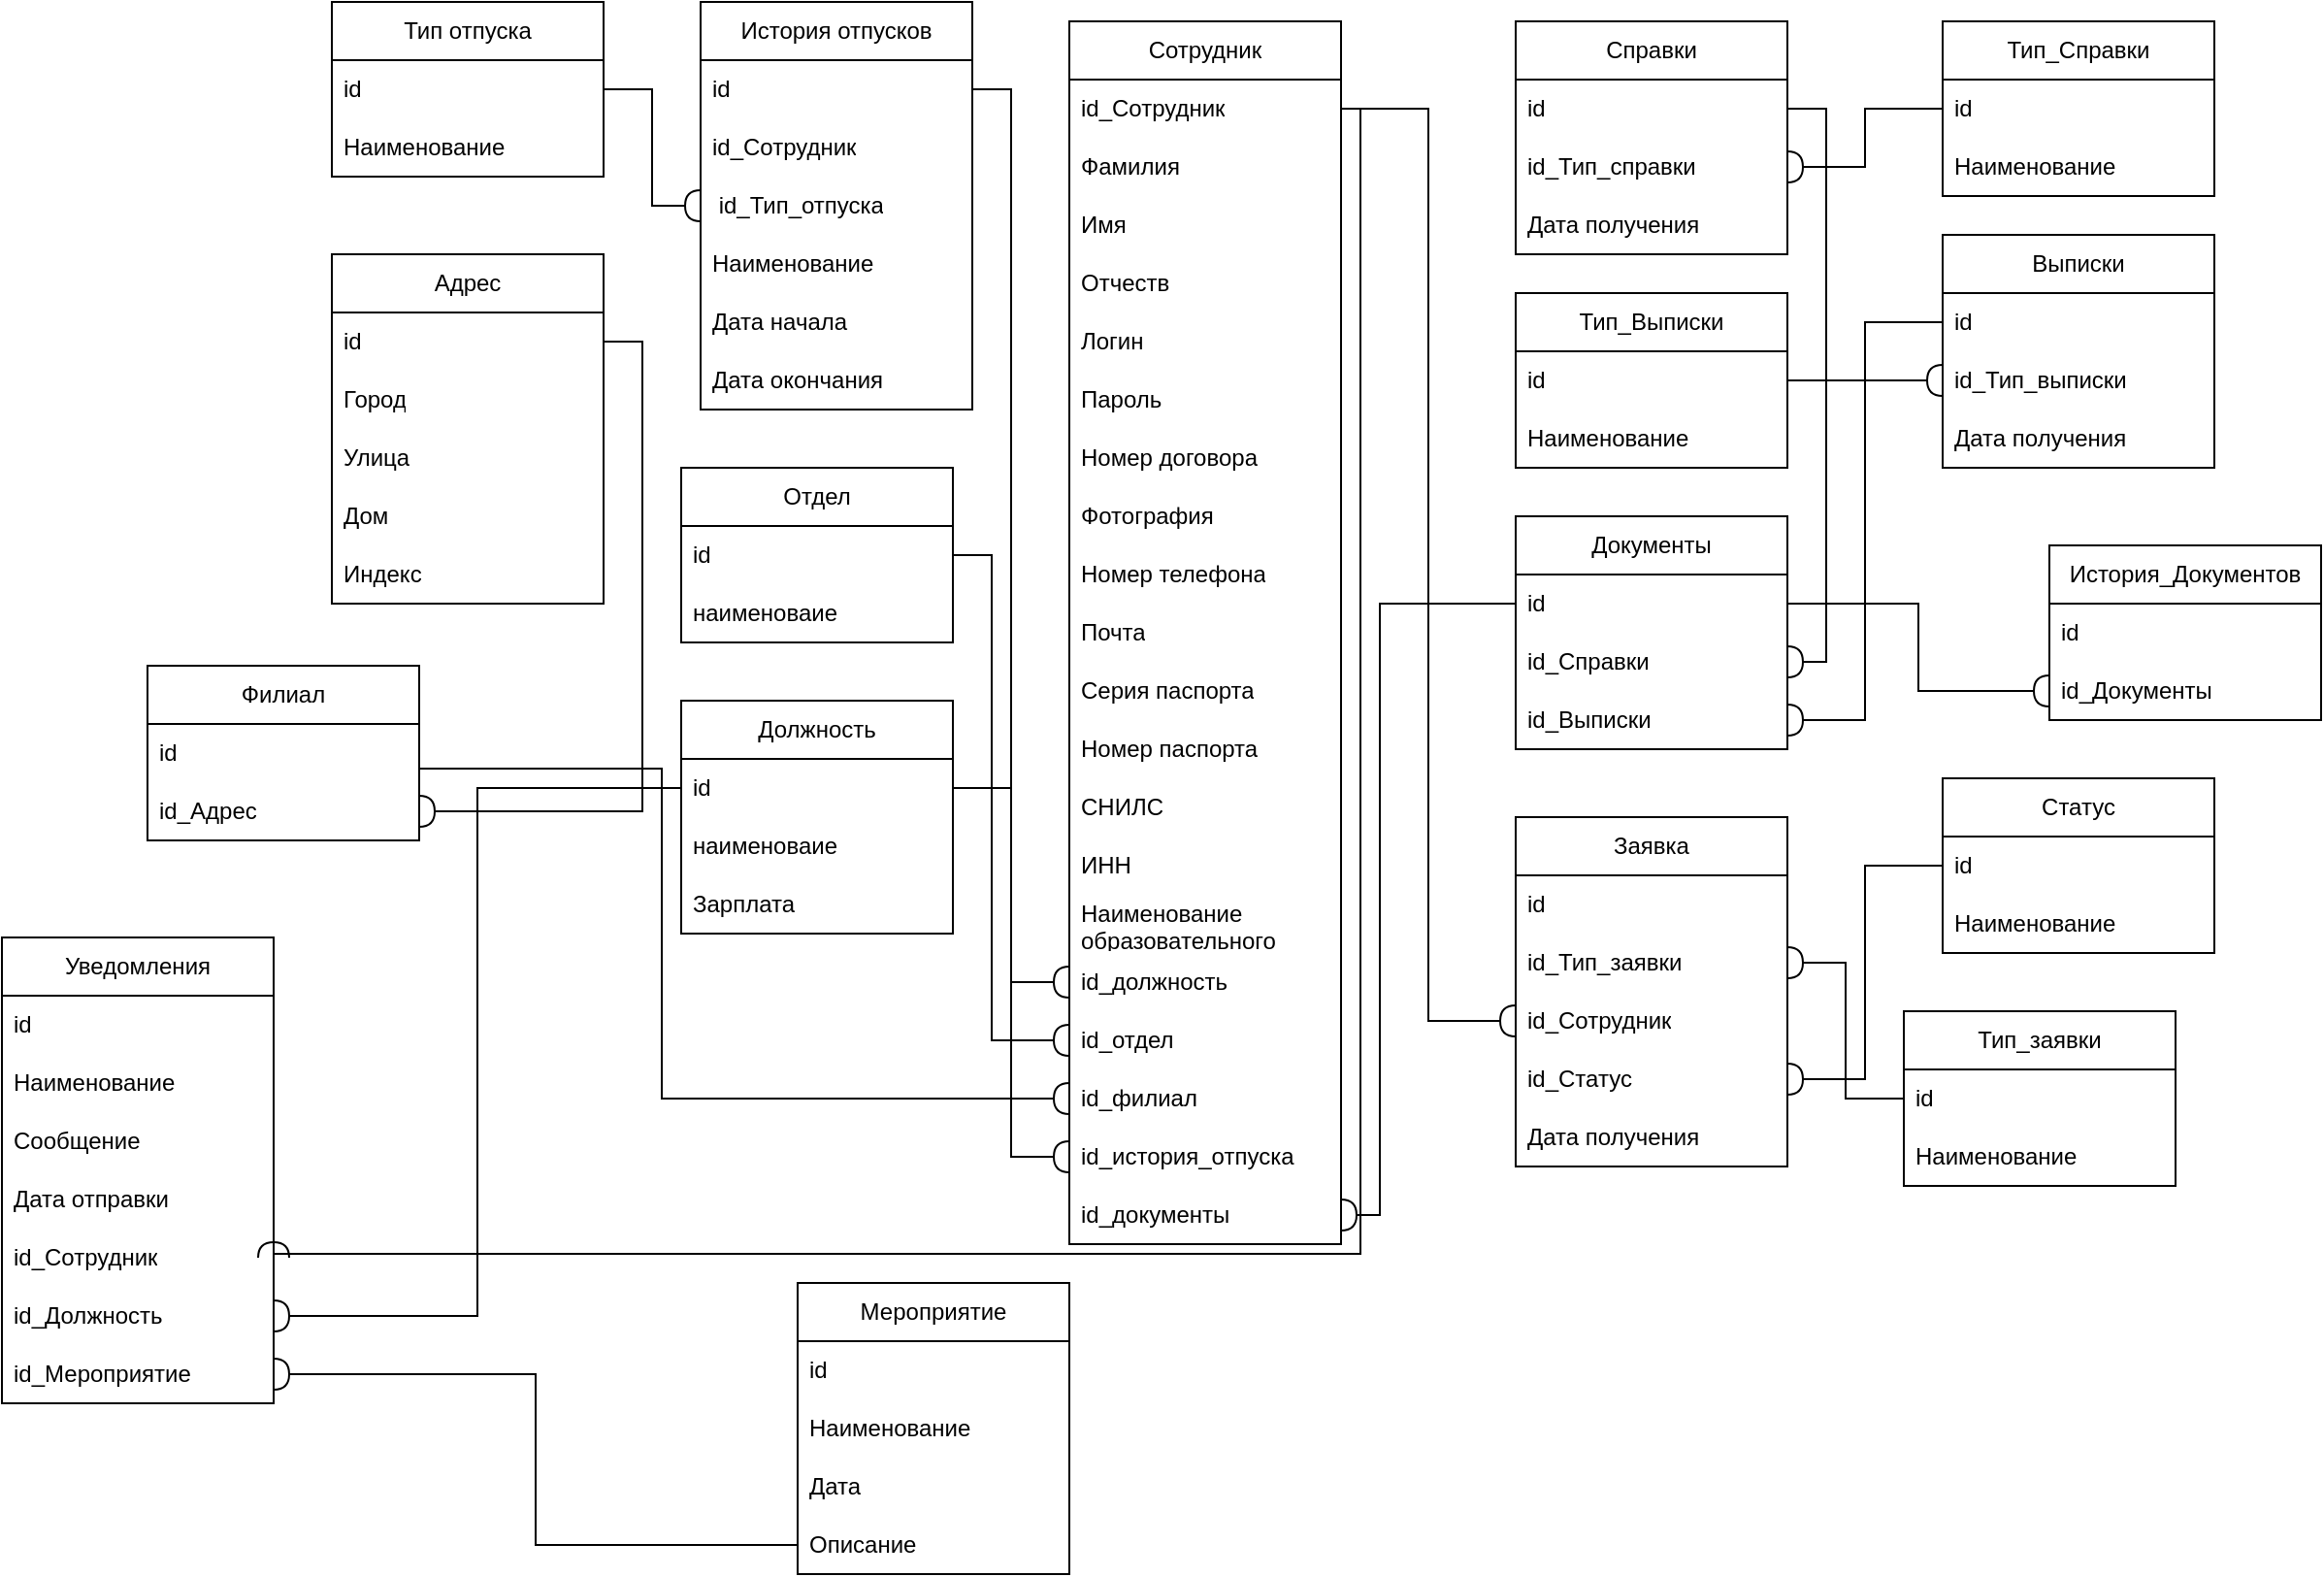 <mxfile version="26.2.2">
  <diagram name="Страница — 1" id="B7gwMl0V4nzIWjUZXGkM">
    <mxGraphModel dx="1560" dy="700" grid="0" gridSize="10" guides="1" tooltips="1" connect="1" arrows="1" fold="1" page="0" pageScale="1" pageWidth="827" pageHeight="1169" math="0" shadow="0">
      <root>
        <mxCell id="0" />
        <mxCell id="1" parent="0" />
        <mxCell id="-vKNoLnfYIf7bWYeMflc-1" value="Сотрудник" style="swimlane;fontStyle=0;childLayout=stackLayout;horizontal=1;startSize=30;horizontalStack=0;resizeParent=1;resizeParentMax=0;resizeLast=0;collapsible=1;marginBottom=0;whiteSpace=wrap;html=1;" parent="1" vertex="1">
          <mxGeometry x="360" y="40" width="140" height="630" as="geometry" />
        </mxCell>
        <mxCell id="-vKNoLnfYIf7bWYeMflc-2" value="id_Сотрудник" style="text;strokeColor=none;fillColor=none;align=left;verticalAlign=middle;spacingLeft=4;spacingRight=4;overflow=hidden;points=[[0,0.5],[1,0.5]];portConstraint=eastwest;rotatable=0;whiteSpace=wrap;html=1;" parent="-vKNoLnfYIf7bWYeMflc-1" vertex="1">
          <mxGeometry y="30" width="140" height="30" as="geometry" />
        </mxCell>
        <mxCell id="-vKNoLnfYIf7bWYeMflc-3" value="Фамилия" style="text;strokeColor=none;fillColor=none;align=left;verticalAlign=middle;spacingLeft=4;spacingRight=4;overflow=hidden;points=[[0,0.5],[1,0.5]];portConstraint=eastwest;rotatable=0;whiteSpace=wrap;html=1;" parent="-vKNoLnfYIf7bWYeMflc-1" vertex="1">
          <mxGeometry y="60" width="140" height="30" as="geometry" />
        </mxCell>
        <mxCell id="-vKNoLnfYIf7bWYeMflc-4" value="Имя" style="text;strokeColor=none;fillColor=none;align=left;verticalAlign=middle;spacingLeft=4;spacingRight=4;overflow=hidden;points=[[0,0.5],[1,0.5]];portConstraint=eastwest;rotatable=0;whiteSpace=wrap;html=1;" parent="-vKNoLnfYIf7bWYeMflc-1" vertex="1">
          <mxGeometry y="90" width="140" height="30" as="geometry" />
        </mxCell>
        <mxCell id="-vKNoLnfYIf7bWYeMflc-11" value="Отчеств" style="text;strokeColor=none;fillColor=none;align=left;verticalAlign=middle;spacingLeft=4;spacingRight=4;overflow=hidden;points=[[0,0.5],[1,0.5]];portConstraint=eastwest;rotatable=0;whiteSpace=wrap;html=1;" parent="-vKNoLnfYIf7bWYeMflc-1" vertex="1">
          <mxGeometry y="120" width="140" height="30" as="geometry" />
        </mxCell>
        <mxCell id="-vKNoLnfYIf7bWYeMflc-10" value="Логин" style="text;strokeColor=none;fillColor=none;align=left;verticalAlign=middle;spacingLeft=4;spacingRight=4;overflow=hidden;points=[[0,0.5],[1,0.5]];portConstraint=eastwest;rotatable=0;whiteSpace=wrap;html=1;" parent="-vKNoLnfYIf7bWYeMflc-1" vertex="1">
          <mxGeometry y="150" width="140" height="30" as="geometry" />
        </mxCell>
        <mxCell id="-vKNoLnfYIf7bWYeMflc-9" value="Пароль" style="text;strokeColor=none;fillColor=none;align=left;verticalAlign=middle;spacingLeft=4;spacingRight=4;overflow=hidden;points=[[0,0.5],[1,0.5]];portConstraint=eastwest;rotatable=0;whiteSpace=wrap;html=1;" parent="-vKNoLnfYIf7bWYeMflc-1" vertex="1">
          <mxGeometry y="180" width="140" height="30" as="geometry" />
        </mxCell>
        <mxCell id="-vKNoLnfYIf7bWYeMflc-8" value="Номер договора" style="text;strokeColor=none;fillColor=none;align=left;verticalAlign=middle;spacingLeft=4;spacingRight=4;overflow=hidden;points=[[0,0.5],[1,0.5]];portConstraint=eastwest;rotatable=0;whiteSpace=wrap;html=1;" parent="-vKNoLnfYIf7bWYeMflc-1" vertex="1">
          <mxGeometry y="210" width="140" height="30" as="geometry" />
        </mxCell>
        <mxCell id="-vKNoLnfYIf7bWYeMflc-7" value="Фотография" style="text;strokeColor=none;fillColor=none;align=left;verticalAlign=middle;spacingLeft=4;spacingRight=4;overflow=hidden;points=[[0,0.5],[1,0.5]];portConstraint=eastwest;rotatable=0;whiteSpace=wrap;html=1;" parent="-vKNoLnfYIf7bWYeMflc-1" vertex="1">
          <mxGeometry y="240" width="140" height="30" as="geometry" />
        </mxCell>
        <mxCell id="-vKNoLnfYIf7bWYeMflc-6" value="Номер телефона" style="text;strokeColor=none;fillColor=none;align=left;verticalAlign=middle;spacingLeft=4;spacingRight=4;overflow=hidden;points=[[0,0.5],[1,0.5]];portConstraint=eastwest;rotatable=0;whiteSpace=wrap;html=1;" parent="-vKNoLnfYIf7bWYeMflc-1" vertex="1">
          <mxGeometry y="270" width="140" height="30" as="geometry" />
        </mxCell>
        <mxCell id="-vKNoLnfYIf7bWYeMflc-5" value="Почта" style="text;strokeColor=none;fillColor=none;align=left;verticalAlign=middle;spacingLeft=4;spacingRight=4;overflow=hidden;points=[[0,0.5],[1,0.5]];portConstraint=eastwest;rotatable=0;whiteSpace=wrap;html=1;" parent="-vKNoLnfYIf7bWYeMflc-1" vertex="1">
          <mxGeometry y="300" width="140" height="30" as="geometry" />
        </mxCell>
        <mxCell id="-vKNoLnfYIf7bWYeMflc-18" value="Серия паспорта" style="text;strokeColor=none;fillColor=none;align=left;verticalAlign=middle;spacingLeft=4;spacingRight=4;overflow=hidden;points=[[0,0.5],[1,0.5]];portConstraint=eastwest;rotatable=0;whiteSpace=wrap;html=1;" parent="-vKNoLnfYIf7bWYeMflc-1" vertex="1">
          <mxGeometry y="330" width="140" height="30" as="geometry" />
        </mxCell>
        <mxCell id="-vKNoLnfYIf7bWYeMflc-17" value="Номер паспорта" style="text;strokeColor=none;fillColor=none;align=left;verticalAlign=middle;spacingLeft=4;spacingRight=4;overflow=hidden;points=[[0,0.5],[1,0.5]];portConstraint=eastwest;rotatable=0;whiteSpace=wrap;html=1;" parent="-vKNoLnfYIf7bWYeMflc-1" vertex="1">
          <mxGeometry y="360" width="140" height="30" as="geometry" />
        </mxCell>
        <mxCell id="-vKNoLnfYIf7bWYeMflc-16" value="СНИЛС" style="text;strokeColor=none;fillColor=none;align=left;verticalAlign=middle;spacingLeft=4;spacingRight=4;overflow=hidden;points=[[0,0.5],[1,0.5]];portConstraint=eastwest;rotatable=0;whiteSpace=wrap;html=1;" parent="-vKNoLnfYIf7bWYeMflc-1" vertex="1">
          <mxGeometry y="390" width="140" height="30" as="geometry" />
        </mxCell>
        <mxCell id="-vKNoLnfYIf7bWYeMflc-15" value="ИНН" style="text;strokeColor=none;fillColor=none;align=left;verticalAlign=middle;spacingLeft=4;spacingRight=4;overflow=hidden;points=[[0,0.5],[1,0.5]];portConstraint=eastwest;rotatable=0;whiteSpace=wrap;html=1;" parent="-vKNoLnfYIf7bWYeMflc-1" vertex="1">
          <mxGeometry y="420" width="140" height="30" as="geometry" />
        </mxCell>
        <mxCell id="-vKNoLnfYIf7bWYeMflc-14" value="Наименование образовательного учреждения" style="text;strokeColor=none;fillColor=none;align=left;verticalAlign=middle;spacingLeft=4;spacingRight=4;overflow=hidden;points=[[0,0.5],[1,0.5]];portConstraint=eastwest;rotatable=0;whiteSpace=wrap;html=1;" parent="-vKNoLnfYIf7bWYeMflc-1" vertex="1">
          <mxGeometry y="450" width="140" height="30" as="geometry" />
        </mxCell>
        <mxCell id="-vKNoLnfYIf7bWYeMflc-13" value="id_должность" style="text;strokeColor=none;fillColor=none;align=left;verticalAlign=middle;spacingLeft=4;spacingRight=4;overflow=hidden;points=[[0,0.5],[1,0.5]];portConstraint=eastwest;rotatable=0;whiteSpace=wrap;html=1;" parent="-vKNoLnfYIf7bWYeMflc-1" vertex="1">
          <mxGeometry y="480" width="140" height="30" as="geometry" />
        </mxCell>
        <mxCell id="-vKNoLnfYIf7bWYeMflc-12" value="id_отдел" style="text;strokeColor=none;fillColor=none;align=left;verticalAlign=middle;spacingLeft=4;spacingRight=4;overflow=hidden;points=[[0,0.5],[1,0.5]];portConstraint=eastwest;rotatable=0;whiteSpace=wrap;html=1;" parent="-vKNoLnfYIf7bWYeMflc-1" vertex="1">
          <mxGeometry y="510" width="140" height="30" as="geometry" />
        </mxCell>
        <mxCell id="-vKNoLnfYIf7bWYeMflc-21" value="id_филиал" style="text;strokeColor=none;fillColor=none;align=left;verticalAlign=middle;spacingLeft=4;spacingRight=4;overflow=hidden;points=[[0,0.5],[1,0.5]];portConstraint=eastwest;rotatable=0;whiteSpace=wrap;html=1;" parent="-vKNoLnfYIf7bWYeMflc-1" vertex="1">
          <mxGeometry y="540" width="140" height="30" as="geometry" />
        </mxCell>
        <mxCell id="-vKNoLnfYIf7bWYeMflc-20" value="id_история_отпуска" style="text;strokeColor=none;fillColor=none;align=left;verticalAlign=middle;spacingLeft=4;spacingRight=4;overflow=hidden;points=[[0,0.5],[1,0.5]];portConstraint=eastwest;rotatable=0;whiteSpace=wrap;html=1;" parent="-vKNoLnfYIf7bWYeMflc-1" vertex="1">
          <mxGeometry y="570" width="140" height="30" as="geometry" />
        </mxCell>
        <mxCell id="-vKNoLnfYIf7bWYeMflc-19" value="id_документы" style="text;strokeColor=none;fillColor=none;align=left;verticalAlign=middle;spacingLeft=4;spacingRight=4;overflow=hidden;points=[[0,0.5],[1,0.5]];portConstraint=eastwest;rotatable=0;whiteSpace=wrap;html=1;" parent="-vKNoLnfYIf7bWYeMflc-1" vertex="1">
          <mxGeometry y="600" width="140" height="30" as="geometry" />
        </mxCell>
        <mxCell id="-vKNoLnfYIf7bWYeMflc-22" value="История отпусков" style="swimlane;fontStyle=0;childLayout=stackLayout;horizontal=1;startSize=30;horizontalStack=0;resizeParent=1;resizeParentMax=0;resizeLast=0;collapsible=1;marginBottom=0;whiteSpace=wrap;html=1;" parent="1" vertex="1">
          <mxGeometry x="170" y="30" width="140" height="210" as="geometry" />
        </mxCell>
        <mxCell id="-vKNoLnfYIf7bWYeMflc-23" value="id" style="text;strokeColor=none;fillColor=none;align=left;verticalAlign=middle;spacingLeft=4;spacingRight=4;overflow=hidden;points=[[0,0.5],[1,0.5]];portConstraint=eastwest;rotatable=0;whiteSpace=wrap;html=1;" parent="-vKNoLnfYIf7bWYeMflc-22" vertex="1">
          <mxGeometry y="30" width="140" height="30" as="geometry" />
        </mxCell>
        <mxCell id="-vKNoLnfYIf7bWYeMflc-24" value="id_Сотрудник" style="text;strokeColor=none;fillColor=none;align=left;verticalAlign=middle;spacingLeft=4;spacingRight=4;overflow=hidden;points=[[0,0.5],[1,0.5]];portConstraint=eastwest;rotatable=0;whiteSpace=wrap;html=1;" parent="-vKNoLnfYIf7bWYeMflc-22" vertex="1">
          <mxGeometry y="60" width="140" height="30" as="geometry" />
        </mxCell>
        <mxCell id="-vKNoLnfYIf7bWYeMflc-25" value="&amp;nbsp;id_Тип_отпуска" style="text;strokeColor=none;fillColor=none;align=left;verticalAlign=middle;spacingLeft=4;spacingRight=4;overflow=hidden;points=[[0,0.5],[1,0.5]];portConstraint=eastwest;rotatable=0;whiteSpace=wrap;html=1;" parent="-vKNoLnfYIf7bWYeMflc-22" vertex="1">
          <mxGeometry y="90" width="140" height="30" as="geometry" />
        </mxCell>
        <mxCell id="-vKNoLnfYIf7bWYeMflc-28" value="Наименование" style="text;strokeColor=none;fillColor=none;align=left;verticalAlign=middle;spacingLeft=4;spacingRight=4;overflow=hidden;points=[[0,0.5],[1,0.5]];portConstraint=eastwest;rotatable=0;whiteSpace=wrap;html=1;" parent="-vKNoLnfYIf7bWYeMflc-22" vertex="1">
          <mxGeometry y="120" width="140" height="30" as="geometry" />
        </mxCell>
        <mxCell id="-vKNoLnfYIf7bWYeMflc-27" value="Дата начала" style="text;strokeColor=none;fillColor=none;align=left;verticalAlign=middle;spacingLeft=4;spacingRight=4;overflow=hidden;points=[[0,0.5],[1,0.5]];portConstraint=eastwest;rotatable=0;whiteSpace=wrap;html=1;" parent="-vKNoLnfYIf7bWYeMflc-22" vertex="1">
          <mxGeometry y="150" width="140" height="30" as="geometry" />
        </mxCell>
        <mxCell id="-vKNoLnfYIf7bWYeMflc-26" value="Дата окончания" style="text;strokeColor=none;fillColor=none;align=left;verticalAlign=middle;spacingLeft=4;spacingRight=4;overflow=hidden;points=[[0,0.5],[1,0.5]];portConstraint=eastwest;rotatable=0;whiteSpace=wrap;html=1;" parent="-vKNoLnfYIf7bWYeMflc-22" vertex="1">
          <mxGeometry y="180" width="140" height="30" as="geometry" />
        </mxCell>
        <mxCell id="-vKNoLnfYIf7bWYeMflc-29" value="Тип отпуска" style="swimlane;fontStyle=0;childLayout=stackLayout;horizontal=1;startSize=30;horizontalStack=0;resizeParent=1;resizeParentMax=0;resizeLast=0;collapsible=1;marginBottom=0;whiteSpace=wrap;html=1;" parent="1" vertex="1">
          <mxGeometry x="-20" y="30" width="140" height="90" as="geometry" />
        </mxCell>
        <mxCell id="-vKNoLnfYIf7bWYeMflc-30" value="id" style="text;strokeColor=none;fillColor=none;align=left;verticalAlign=middle;spacingLeft=4;spacingRight=4;overflow=hidden;points=[[0,0.5],[1,0.5]];portConstraint=eastwest;rotatable=0;whiteSpace=wrap;html=1;" parent="-vKNoLnfYIf7bWYeMflc-29" vertex="1">
          <mxGeometry y="30" width="140" height="30" as="geometry" />
        </mxCell>
        <mxCell id="-vKNoLnfYIf7bWYeMflc-31" value="Наименование" style="text;strokeColor=none;fillColor=none;align=left;verticalAlign=middle;spacingLeft=4;spacingRight=4;overflow=hidden;points=[[0,0.5],[1,0.5]];portConstraint=eastwest;rotatable=0;whiteSpace=wrap;html=1;" parent="-vKNoLnfYIf7bWYeMflc-29" vertex="1">
          <mxGeometry y="60" width="140" height="30" as="geometry" />
        </mxCell>
        <mxCell id="-vKNoLnfYIf7bWYeMflc-33" style="edgeStyle=orthogonalEdgeStyle;rounded=0;orthogonalLoop=1;jettySize=auto;html=1;exitX=1;exitY=0.5;exitDx=0;exitDy=0;endArrow=none;startFill=0;startArrow=halfCircle;" parent="-vKNoLnfYIf7bWYeMflc-29" source="-vKNoLnfYIf7bWYeMflc-30" target="-vKNoLnfYIf7bWYeMflc-30" edge="1">
          <mxGeometry relative="1" as="geometry" />
        </mxCell>
        <mxCell id="-vKNoLnfYIf7bWYeMflc-34" style="edgeStyle=orthogonalEdgeStyle;rounded=0;orthogonalLoop=1;jettySize=auto;html=1;exitX=0;exitY=0.5;exitDx=0;exitDy=0;entryX=1;entryY=0.5;entryDx=0;entryDy=0;startArrow=halfCircle;startFill=0;endArrow=none;" parent="1" source="-vKNoLnfYIf7bWYeMflc-25" target="-vKNoLnfYIf7bWYeMflc-30" edge="1">
          <mxGeometry relative="1" as="geometry" />
        </mxCell>
        <mxCell id="-vKNoLnfYIf7bWYeMflc-35" style="edgeStyle=orthogonalEdgeStyle;rounded=0;orthogonalLoop=1;jettySize=auto;html=1;exitX=0;exitY=0.5;exitDx=0;exitDy=0;entryX=1;entryY=0.5;entryDx=0;entryDy=0;startArrow=halfCircle;startFill=0;endArrow=none;" parent="1" source="-vKNoLnfYIf7bWYeMflc-20" target="-vKNoLnfYIf7bWYeMflc-23" edge="1">
          <mxGeometry relative="1" as="geometry">
            <mxPoint x="255" y="310" as="sourcePoint" />
            <mxPoint x="225" y="250" as="targetPoint" />
            <Array as="points">
              <mxPoint x="330" y="625" />
              <mxPoint x="330" y="75" />
            </Array>
          </mxGeometry>
        </mxCell>
        <mxCell id="-vKNoLnfYIf7bWYeMflc-36" value="Отдел" style="swimlane;fontStyle=0;childLayout=stackLayout;horizontal=1;startSize=30;horizontalStack=0;resizeParent=1;resizeParentMax=0;resizeLast=0;collapsible=1;marginBottom=0;whiteSpace=wrap;html=1;" parent="1" vertex="1">
          <mxGeometry x="160" y="270" width="140" height="90" as="geometry" />
        </mxCell>
        <mxCell id="-vKNoLnfYIf7bWYeMflc-37" value="id" style="text;strokeColor=none;fillColor=none;align=left;verticalAlign=middle;spacingLeft=4;spacingRight=4;overflow=hidden;points=[[0,0.5],[1,0.5]];portConstraint=eastwest;rotatable=0;whiteSpace=wrap;html=1;" parent="-vKNoLnfYIf7bWYeMflc-36" vertex="1">
          <mxGeometry y="30" width="140" height="30" as="geometry" />
        </mxCell>
        <mxCell id="-vKNoLnfYIf7bWYeMflc-38" value="наименоваие" style="text;strokeColor=none;fillColor=none;align=left;verticalAlign=middle;spacingLeft=4;spacingRight=4;overflow=hidden;points=[[0,0.5],[1,0.5]];portConstraint=eastwest;rotatable=0;whiteSpace=wrap;html=1;" parent="-vKNoLnfYIf7bWYeMflc-36" vertex="1">
          <mxGeometry y="60" width="140" height="30" as="geometry" />
        </mxCell>
        <mxCell id="-vKNoLnfYIf7bWYeMflc-40" style="edgeStyle=orthogonalEdgeStyle;rounded=0;orthogonalLoop=1;jettySize=auto;html=1;exitX=0;exitY=0.5;exitDx=0;exitDy=0;entryX=1;entryY=0.5;entryDx=0;entryDy=0;endArrow=none;startFill=0;startArrow=halfCircle;" parent="1" source="-vKNoLnfYIf7bWYeMflc-12" target="-vKNoLnfYIf7bWYeMflc-37" edge="1">
          <mxGeometry relative="1" as="geometry">
            <Array as="points">
              <mxPoint x="320" y="565" />
              <mxPoint x="320" y="315" />
            </Array>
          </mxGeometry>
        </mxCell>
        <mxCell id="-vKNoLnfYIf7bWYeMflc-41" value="Должность" style="swimlane;fontStyle=0;childLayout=stackLayout;horizontal=1;startSize=30;horizontalStack=0;resizeParent=1;resizeParentMax=0;resizeLast=0;collapsible=1;marginBottom=0;whiteSpace=wrap;html=1;" parent="1" vertex="1">
          <mxGeometry x="160" y="390" width="140" height="120" as="geometry" />
        </mxCell>
        <mxCell id="-vKNoLnfYIf7bWYeMflc-42" value="id" style="text;strokeColor=none;fillColor=none;align=left;verticalAlign=middle;spacingLeft=4;spacingRight=4;overflow=hidden;points=[[0,0.5],[1,0.5]];portConstraint=eastwest;rotatable=0;whiteSpace=wrap;html=1;" parent="-vKNoLnfYIf7bWYeMflc-41" vertex="1">
          <mxGeometry y="30" width="140" height="30" as="geometry" />
        </mxCell>
        <mxCell id="-vKNoLnfYIf7bWYeMflc-43" value="наименоваие" style="text;strokeColor=none;fillColor=none;align=left;verticalAlign=middle;spacingLeft=4;spacingRight=4;overflow=hidden;points=[[0,0.5],[1,0.5]];portConstraint=eastwest;rotatable=0;whiteSpace=wrap;html=1;" parent="-vKNoLnfYIf7bWYeMflc-41" vertex="1">
          <mxGeometry y="60" width="140" height="30" as="geometry" />
        </mxCell>
        <mxCell id="-vKNoLnfYIf7bWYeMflc-44" value="Зарплата" style="text;strokeColor=none;fillColor=none;align=left;verticalAlign=middle;spacingLeft=4;spacingRight=4;overflow=hidden;points=[[0,0.5],[1,0.5]];portConstraint=eastwest;rotatable=0;whiteSpace=wrap;html=1;" parent="-vKNoLnfYIf7bWYeMflc-41" vertex="1">
          <mxGeometry y="90" width="140" height="30" as="geometry" />
        </mxCell>
        <mxCell id="-vKNoLnfYIf7bWYeMflc-46" style="edgeStyle=orthogonalEdgeStyle;rounded=0;orthogonalLoop=1;jettySize=auto;html=1;exitX=0;exitY=0.5;exitDx=0;exitDy=0;entryX=1;entryY=0.5;entryDx=0;entryDy=0;endArrow=none;startFill=0;startArrow=halfCircle;" parent="1" source="-vKNoLnfYIf7bWYeMflc-13" target="-vKNoLnfYIf7bWYeMflc-42" edge="1">
          <mxGeometry relative="1" as="geometry" />
        </mxCell>
        <mxCell id="-vKNoLnfYIf7bWYeMflc-47" value="Адрес" style="swimlane;fontStyle=0;childLayout=stackLayout;horizontal=1;startSize=30;horizontalStack=0;resizeParent=1;resizeParentMax=0;resizeLast=0;collapsible=1;marginBottom=0;whiteSpace=wrap;html=1;" parent="1" vertex="1">
          <mxGeometry x="-20" y="160" width="140" height="180" as="geometry" />
        </mxCell>
        <mxCell id="-vKNoLnfYIf7bWYeMflc-48" value="id" style="text;strokeColor=none;fillColor=none;align=left;verticalAlign=middle;spacingLeft=4;spacingRight=4;overflow=hidden;points=[[0,0.5],[1,0.5]];portConstraint=eastwest;rotatable=0;whiteSpace=wrap;html=1;" parent="-vKNoLnfYIf7bWYeMflc-47" vertex="1">
          <mxGeometry y="30" width="140" height="30" as="geometry" />
        </mxCell>
        <mxCell id="-vKNoLnfYIf7bWYeMflc-49" value="Город" style="text;strokeColor=none;fillColor=none;align=left;verticalAlign=middle;spacingLeft=4;spacingRight=4;overflow=hidden;points=[[0,0.5],[1,0.5]];portConstraint=eastwest;rotatable=0;whiteSpace=wrap;html=1;" parent="-vKNoLnfYIf7bWYeMflc-47" vertex="1">
          <mxGeometry y="60" width="140" height="30" as="geometry" />
        </mxCell>
        <mxCell id="-vKNoLnfYIf7bWYeMflc-50" value="Улица" style="text;strokeColor=none;fillColor=none;align=left;verticalAlign=middle;spacingLeft=4;spacingRight=4;overflow=hidden;points=[[0,0.5],[1,0.5]];portConstraint=eastwest;rotatable=0;whiteSpace=wrap;html=1;" parent="-vKNoLnfYIf7bWYeMflc-47" vertex="1">
          <mxGeometry y="90" width="140" height="30" as="geometry" />
        </mxCell>
        <mxCell id="-vKNoLnfYIf7bWYeMflc-52" value="Дом" style="text;strokeColor=none;fillColor=none;align=left;verticalAlign=middle;spacingLeft=4;spacingRight=4;overflow=hidden;points=[[0,0.5],[1,0.5]];portConstraint=eastwest;rotatable=0;whiteSpace=wrap;html=1;" parent="-vKNoLnfYIf7bWYeMflc-47" vertex="1">
          <mxGeometry y="120" width="140" height="30" as="geometry" />
        </mxCell>
        <mxCell id="-vKNoLnfYIf7bWYeMflc-51" value="Индекс" style="text;strokeColor=none;fillColor=none;align=left;verticalAlign=middle;spacingLeft=4;spacingRight=4;overflow=hidden;points=[[0,0.5],[1,0.5]];portConstraint=eastwest;rotatable=0;whiteSpace=wrap;html=1;" parent="-vKNoLnfYIf7bWYeMflc-47" vertex="1">
          <mxGeometry y="150" width="140" height="30" as="geometry" />
        </mxCell>
        <mxCell id="-vKNoLnfYIf7bWYeMflc-53" value="Филиал" style="swimlane;fontStyle=0;childLayout=stackLayout;horizontal=1;startSize=30;horizontalStack=0;resizeParent=1;resizeParentMax=0;resizeLast=0;collapsible=1;marginBottom=0;whiteSpace=wrap;html=1;" parent="1" vertex="1">
          <mxGeometry x="-115" y="372" width="140" height="90" as="geometry" />
        </mxCell>
        <mxCell id="-vKNoLnfYIf7bWYeMflc-54" value="id" style="text;strokeColor=none;fillColor=none;align=left;verticalAlign=middle;spacingLeft=4;spacingRight=4;overflow=hidden;points=[[0,0.5],[1,0.5]];portConstraint=eastwest;rotatable=0;whiteSpace=wrap;html=1;" parent="-vKNoLnfYIf7bWYeMflc-53" vertex="1">
          <mxGeometry y="30" width="140" height="30" as="geometry" />
        </mxCell>
        <mxCell id="-vKNoLnfYIf7bWYeMflc-55" value="id_Адрес" style="text;strokeColor=none;fillColor=none;align=left;verticalAlign=middle;spacingLeft=4;spacingRight=4;overflow=hidden;points=[[0,0.5],[1,0.5]];portConstraint=eastwest;rotatable=0;whiteSpace=wrap;html=1;" parent="-vKNoLnfYIf7bWYeMflc-53" vertex="1">
          <mxGeometry y="60" width="140" height="30" as="geometry" />
        </mxCell>
        <mxCell id="-vKNoLnfYIf7bWYeMflc-58" style="edgeStyle=orthogonalEdgeStyle;rounded=0;orthogonalLoop=1;jettySize=auto;html=1;exitX=1;exitY=0.5;exitDx=0;exitDy=0;entryX=1;entryY=0.5;entryDx=0;entryDy=0;endArrow=none;startFill=0;startArrow=halfCircle;" parent="1" source="-vKNoLnfYIf7bWYeMflc-55" target="-vKNoLnfYIf7bWYeMflc-48" edge="1">
          <mxGeometry relative="1" as="geometry" />
        </mxCell>
        <mxCell id="-vKNoLnfYIf7bWYeMflc-59" style="edgeStyle=orthogonalEdgeStyle;rounded=0;orthogonalLoop=1;jettySize=auto;html=1;exitX=1;exitY=0.5;exitDx=0;exitDy=0;entryX=0;entryY=0.5;entryDx=0;entryDy=0;endArrow=halfCircle;endFill=0;" parent="1" source="-vKNoLnfYIf7bWYeMflc-54" target="-vKNoLnfYIf7bWYeMflc-21" edge="1">
          <mxGeometry relative="1" as="geometry">
            <Array as="points">
              <mxPoint x="150" y="425" />
              <mxPoint x="150" y="595" />
            </Array>
          </mxGeometry>
        </mxCell>
        <mxCell id="-vKNoLnfYIf7bWYeMflc-60" value="Уведомления" style="swimlane;fontStyle=0;childLayout=stackLayout;horizontal=1;startSize=30;horizontalStack=0;resizeParent=1;resizeParentMax=0;resizeLast=0;collapsible=1;marginBottom=0;whiteSpace=wrap;html=1;" parent="1" vertex="1">
          <mxGeometry x="-190" y="512" width="140" height="240" as="geometry" />
        </mxCell>
        <mxCell id="-vKNoLnfYIf7bWYeMflc-61" value="id" style="text;strokeColor=none;fillColor=none;align=left;verticalAlign=middle;spacingLeft=4;spacingRight=4;overflow=hidden;points=[[0,0.5],[1,0.5]];portConstraint=eastwest;rotatable=0;whiteSpace=wrap;html=1;" parent="-vKNoLnfYIf7bWYeMflc-60" vertex="1">
          <mxGeometry y="30" width="140" height="30" as="geometry" />
        </mxCell>
        <mxCell id="-vKNoLnfYIf7bWYeMflc-62" value="Наименование" style="text;strokeColor=none;fillColor=none;align=left;verticalAlign=middle;spacingLeft=4;spacingRight=4;overflow=hidden;points=[[0,0.5],[1,0.5]];portConstraint=eastwest;rotatable=0;whiteSpace=wrap;html=1;" parent="-vKNoLnfYIf7bWYeMflc-60" vertex="1">
          <mxGeometry y="60" width="140" height="30" as="geometry" />
        </mxCell>
        <mxCell id="-vKNoLnfYIf7bWYeMflc-63" value="Сообщение" style="text;strokeColor=none;fillColor=none;align=left;verticalAlign=middle;spacingLeft=4;spacingRight=4;overflow=hidden;points=[[0,0.5],[1,0.5]];portConstraint=eastwest;rotatable=0;whiteSpace=wrap;html=1;" parent="-vKNoLnfYIf7bWYeMflc-60" vertex="1">
          <mxGeometry y="90" width="140" height="30" as="geometry" />
        </mxCell>
        <mxCell id="-vKNoLnfYIf7bWYeMflc-68" value="Дата отправки" style="text;strokeColor=none;fillColor=none;align=left;verticalAlign=middle;spacingLeft=4;spacingRight=4;overflow=hidden;points=[[0,0.5],[1,0.5]];portConstraint=eastwest;rotatable=0;whiteSpace=wrap;html=1;" parent="-vKNoLnfYIf7bWYeMflc-60" vertex="1">
          <mxGeometry y="120" width="140" height="30" as="geometry" />
        </mxCell>
        <mxCell id="-vKNoLnfYIf7bWYeMflc-67" value="id_Сотрудник" style="text;strokeColor=none;fillColor=none;align=left;verticalAlign=middle;spacingLeft=4;spacingRight=4;overflow=hidden;points=[[0,0.5],[1,0.5]];portConstraint=eastwest;rotatable=0;whiteSpace=wrap;html=1;" parent="-vKNoLnfYIf7bWYeMflc-60" vertex="1">
          <mxGeometry y="150" width="140" height="30" as="geometry" />
        </mxCell>
        <mxCell id="-vKNoLnfYIf7bWYeMflc-66" value="id_Должность" style="text;strokeColor=none;fillColor=none;align=left;verticalAlign=middle;spacingLeft=4;spacingRight=4;overflow=hidden;points=[[0,0.5],[1,0.5]];portConstraint=eastwest;rotatable=0;whiteSpace=wrap;html=1;" parent="-vKNoLnfYIf7bWYeMflc-60" vertex="1">
          <mxGeometry y="180" width="140" height="30" as="geometry" />
        </mxCell>
        <mxCell id="-vKNoLnfYIf7bWYeMflc-65" value="id_Мероприятие" style="text;strokeColor=none;fillColor=none;align=left;verticalAlign=middle;spacingLeft=4;spacingRight=4;overflow=hidden;points=[[0,0.5],[1,0.5]];portConstraint=eastwest;rotatable=0;whiteSpace=wrap;html=1;" parent="-vKNoLnfYIf7bWYeMflc-60" vertex="1">
          <mxGeometry y="210" width="140" height="30" as="geometry" />
        </mxCell>
        <mxCell id="-vKNoLnfYIf7bWYeMflc-69" style="edgeStyle=orthogonalEdgeStyle;rounded=0;orthogonalLoop=1;jettySize=auto;html=1;exitX=1;exitY=0.5;exitDx=0;exitDy=0;endArrow=none;startFill=0;startArrow=halfCircle;" parent="1" source="-vKNoLnfYIf7bWYeMflc-66" target="-vKNoLnfYIf7bWYeMflc-42" edge="1">
          <mxGeometry relative="1" as="geometry" />
        </mxCell>
        <mxCell id="-vKNoLnfYIf7bWYeMflc-70" style="edgeStyle=orthogonalEdgeStyle;rounded=0;orthogonalLoop=1;jettySize=auto;html=1;exitX=1;exitY=0.5;exitDx=0;exitDy=0;entryX=1;entryY=0.5;entryDx=0;entryDy=0;endArrow=none;startFill=0;startArrow=halfCircle;" parent="1" source="-vKNoLnfYIf7bWYeMflc-67" target="-vKNoLnfYIf7bWYeMflc-2" edge="1">
          <mxGeometry relative="1" as="geometry">
            <Array as="points">
              <mxPoint x="510" y="675" />
              <mxPoint x="510" y="85" />
            </Array>
          </mxGeometry>
        </mxCell>
        <mxCell id="-vKNoLnfYIf7bWYeMflc-71" value="Мероприятие" style="swimlane;fontStyle=0;childLayout=stackLayout;horizontal=1;startSize=30;horizontalStack=0;resizeParent=1;resizeParentMax=0;resizeLast=0;collapsible=1;marginBottom=0;whiteSpace=wrap;html=1;" parent="1" vertex="1">
          <mxGeometry x="220" y="690" width="140" height="150" as="geometry" />
        </mxCell>
        <mxCell id="-vKNoLnfYIf7bWYeMflc-72" value="id" style="text;strokeColor=none;fillColor=none;align=left;verticalAlign=middle;spacingLeft=4;spacingRight=4;overflow=hidden;points=[[0,0.5],[1,0.5]];portConstraint=eastwest;rotatable=0;whiteSpace=wrap;html=1;" parent="-vKNoLnfYIf7bWYeMflc-71" vertex="1">
          <mxGeometry y="30" width="140" height="30" as="geometry" />
        </mxCell>
        <mxCell id="-vKNoLnfYIf7bWYeMflc-73" value="Наименование" style="text;strokeColor=none;fillColor=none;align=left;verticalAlign=middle;spacingLeft=4;spacingRight=4;overflow=hidden;points=[[0,0.5],[1,0.5]];portConstraint=eastwest;rotatable=0;whiteSpace=wrap;html=1;" parent="-vKNoLnfYIf7bWYeMflc-71" vertex="1">
          <mxGeometry y="60" width="140" height="30" as="geometry" />
        </mxCell>
        <mxCell id="-vKNoLnfYIf7bWYeMflc-74" value="Дата" style="text;strokeColor=none;fillColor=none;align=left;verticalAlign=middle;spacingLeft=4;spacingRight=4;overflow=hidden;points=[[0,0.5],[1,0.5]];portConstraint=eastwest;rotatable=0;whiteSpace=wrap;html=1;" parent="-vKNoLnfYIf7bWYeMflc-71" vertex="1">
          <mxGeometry y="90" width="140" height="30" as="geometry" />
        </mxCell>
        <mxCell id="-vKNoLnfYIf7bWYeMflc-76" value="Описание" style="text;strokeColor=none;fillColor=none;align=left;verticalAlign=middle;spacingLeft=4;spacingRight=4;overflow=hidden;points=[[0,0.5],[1,0.5]];portConstraint=eastwest;rotatable=0;whiteSpace=wrap;html=1;" parent="-vKNoLnfYIf7bWYeMflc-71" vertex="1">
          <mxGeometry y="120" width="140" height="30" as="geometry" />
        </mxCell>
        <mxCell id="-vKNoLnfYIf7bWYeMflc-78" value="Документы" style="swimlane;fontStyle=0;childLayout=stackLayout;horizontal=1;startSize=30;horizontalStack=0;resizeParent=1;resizeParentMax=0;resizeLast=0;collapsible=1;marginBottom=0;whiteSpace=wrap;html=1;" parent="1" vertex="1">
          <mxGeometry x="590" y="295" width="140" height="120" as="geometry" />
        </mxCell>
        <mxCell id="-vKNoLnfYIf7bWYeMflc-79" value="id" style="text;strokeColor=none;fillColor=none;align=left;verticalAlign=middle;spacingLeft=4;spacingRight=4;overflow=hidden;points=[[0,0.5],[1,0.5]];portConstraint=eastwest;rotatable=0;whiteSpace=wrap;html=1;" parent="-vKNoLnfYIf7bWYeMflc-78" vertex="1">
          <mxGeometry y="30" width="140" height="30" as="geometry" />
        </mxCell>
        <mxCell id="-vKNoLnfYIf7bWYeMflc-80" value="id_Справки" style="text;strokeColor=none;fillColor=none;align=left;verticalAlign=middle;spacingLeft=4;spacingRight=4;overflow=hidden;points=[[0,0.5],[1,0.5]];portConstraint=eastwest;rotatable=0;whiteSpace=wrap;html=1;" parent="-vKNoLnfYIf7bWYeMflc-78" vertex="1">
          <mxGeometry y="60" width="140" height="30" as="geometry" />
        </mxCell>
        <mxCell id="-vKNoLnfYIf7bWYeMflc-81" value="id_Выписки" style="text;strokeColor=none;fillColor=none;align=left;verticalAlign=middle;spacingLeft=4;spacingRight=4;overflow=hidden;points=[[0,0.5],[1,0.5]];portConstraint=eastwest;rotatable=0;whiteSpace=wrap;html=1;" parent="-vKNoLnfYIf7bWYeMflc-78" vertex="1">
          <mxGeometry y="90" width="140" height="30" as="geometry" />
        </mxCell>
        <mxCell id="-vKNoLnfYIf7bWYeMflc-82" style="edgeStyle=orthogonalEdgeStyle;rounded=0;orthogonalLoop=1;jettySize=auto;html=1;exitX=1;exitY=0.5;exitDx=0;exitDy=0;entryX=0;entryY=0.5;entryDx=0;entryDy=0;endArrow=none;startFill=0;startArrow=halfCircle;" parent="1" source="-vKNoLnfYIf7bWYeMflc-19" target="-vKNoLnfYIf7bWYeMflc-79" edge="1">
          <mxGeometry relative="1" as="geometry">
            <Array as="points">
              <mxPoint x="520" y="655" />
              <mxPoint x="520" y="340" />
            </Array>
          </mxGeometry>
        </mxCell>
        <mxCell id="-vKNoLnfYIf7bWYeMflc-83" value="&lt;span style=&quot;font-weight: normal;&quot;&gt;Справки&lt;/span&gt;" style="swimlane;fontStyle=1;childLayout=stackLayout;horizontal=1;startSize=30;horizontalStack=0;resizeParent=1;resizeParentMax=0;resizeLast=0;collapsible=1;marginBottom=0;whiteSpace=wrap;html=1;" parent="1" vertex="1">
          <mxGeometry x="590" y="40" width="140" height="120" as="geometry" />
        </mxCell>
        <mxCell id="-vKNoLnfYIf7bWYeMflc-84" value="id" style="text;strokeColor=none;fillColor=none;align=left;verticalAlign=middle;spacingLeft=4;spacingRight=4;overflow=hidden;points=[[0,0.5],[1,0.5]];portConstraint=eastwest;rotatable=0;whiteSpace=wrap;html=1;" parent="-vKNoLnfYIf7bWYeMflc-83" vertex="1">
          <mxGeometry y="30" width="140" height="30" as="geometry" />
        </mxCell>
        <mxCell id="-vKNoLnfYIf7bWYeMflc-85" value="id_Тип_справки" style="text;strokeColor=none;fillColor=none;align=left;verticalAlign=middle;spacingLeft=4;spacingRight=4;overflow=hidden;points=[[0,0.5],[1,0.5]];portConstraint=eastwest;rotatable=0;whiteSpace=wrap;html=1;" parent="-vKNoLnfYIf7bWYeMflc-83" vertex="1">
          <mxGeometry y="60" width="140" height="30" as="geometry" />
        </mxCell>
        <mxCell id="-vKNoLnfYIf7bWYeMflc-86" value="Дата получения" style="text;strokeColor=none;fillColor=none;align=left;verticalAlign=middle;spacingLeft=4;spacingRight=4;overflow=hidden;points=[[0,0.5],[1,0.5]];portConstraint=eastwest;rotatable=0;whiteSpace=wrap;html=1;" parent="-vKNoLnfYIf7bWYeMflc-83" vertex="1">
          <mxGeometry y="90" width="140" height="30" as="geometry" />
        </mxCell>
        <mxCell id="-vKNoLnfYIf7bWYeMflc-87" value="Тип_Справки" style="swimlane;fontStyle=0;childLayout=stackLayout;horizontal=1;startSize=30;horizontalStack=0;resizeParent=1;resizeParentMax=0;resizeLast=0;collapsible=1;marginBottom=0;whiteSpace=wrap;html=1;" parent="1" vertex="1">
          <mxGeometry x="810" y="40" width="140" height="90" as="geometry" />
        </mxCell>
        <mxCell id="-vKNoLnfYIf7bWYeMflc-88" value="id" style="text;strokeColor=none;fillColor=none;align=left;verticalAlign=middle;spacingLeft=4;spacingRight=4;overflow=hidden;points=[[0,0.5],[1,0.5]];portConstraint=eastwest;rotatable=0;whiteSpace=wrap;html=1;" parent="-vKNoLnfYIf7bWYeMflc-87" vertex="1">
          <mxGeometry y="30" width="140" height="30" as="geometry" />
        </mxCell>
        <mxCell id="-vKNoLnfYIf7bWYeMflc-89" value="Наименование" style="text;strokeColor=none;fillColor=none;align=left;verticalAlign=middle;spacingLeft=4;spacingRight=4;overflow=hidden;points=[[0,0.5],[1,0.5]];portConstraint=eastwest;rotatable=0;whiteSpace=wrap;html=1;" parent="-vKNoLnfYIf7bWYeMflc-87" vertex="1">
          <mxGeometry y="60" width="140" height="30" as="geometry" />
        </mxCell>
        <mxCell id="-vKNoLnfYIf7bWYeMflc-92" style="edgeStyle=orthogonalEdgeStyle;rounded=0;orthogonalLoop=1;jettySize=auto;html=1;exitX=0;exitY=0.5;exitDx=0;exitDy=0;entryX=1;entryY=0.5;entryDx=0;entryDy=0;endArrow=halfCircle;endFill=0;" parent="1" source="-vKNoLnfYIf7bWYeMflc-88" target="-vKNoLnfYIf7bWYeMflc-85" edge="1">
          <mxGeometry relative="1" as="geometry" />
        </mxCell>
        <mxCell id="-vKNoLnfYIf7bWYeMflc-93" value="&lt;span style=&quot;font-weight: normal;&quot;&gt;Выписки&lt;/span&gt;" style="swimlane;fontStyle=1;childLayout=stackLayout;horizontal=1;startSize=30;horizontalStack=0;resizeParent=1;resizeParentMax=0;resizeLast=0;collapsible=1;marginBottom=0;whiteSpace=wrap;html=1;" parent="1" vertex="1">
          <mxGeometry x="810" y="150" width="140" height="120" as="geometry" />
        </mxCell>
        <mxCell id="-vKNoLnfYIf7bWYeMflc-94" value="id" style="text;strokeColor=none;fillColor=none;align=left;verticalAlign=middle;spacingLeft=4;spacingRight=4;overflow=hidden;points=[[0,0.5],[1,0.5]];portConstraint=eastwest;rotatable=0;whiteSpace=wrap;html=1;" parent="-vKNoLnfYIf7bWYeMflc-93" vertex="1">
          <mxGeometry y="30" width="140" height="30" as="geometry" />
        </mxCell>
        <mxCell id="-vKNoLnfYIf7bWYeMflc-95" value="id_Тип_выписки" style="text;strokeColor=none;fillColor=none;align=left;verticalAlign=middle;spacingLeft=4;spacingRight=4;overflow=hidden;points=[[0,0.5],[1,0.5]];portConstraint=eastwest;rotatable=0;whiteSpace=wrap;html=1;" parent="-vKNoLnfYIf7bWYeMflc-93" vertex="1">
          <mxGeometry y="60" width="140" height="30" as="geometry" />
        </mxCell>
        <mxCell id="-vKNoLnfYIf7bWYeMflc-96" value="Дата получения" style="text;strokeColor=none;fillColor=none;align=left;verticalAlign=middle;spacingLeft=4;spacingRight=4;overflow=hidden;points=[[0,0.5],[1,0.5]];portConstraint=eastwest;rotatable=0;whiteSpace=wrap;html=1;" parent="-vKNoLnfYIf7bWYeMflc-93" vertex="1">
          <mxGeometry y="90" width="140" height="30" as="geometry" />
        </mxCell>
        <mxCell id="-vKNoLnfYIf7bWYeMflc-97" value="Тип_Выписки" style="swimlane;fontStyle=0;childLayout=stackLayout;horizontal=1;startSize=30;horizontalStack=0;resizeParent=1;resizeParentMax=0;resizeLast=0;collapsible=1;marginBottom=0;whiteSpace=wrap;html=1;" parent="1" vertex="1">
          <mxGeometry x="590" y="180" width="140" height="90" as="geometry" />
        </mxCell>
        <mxCell id="-vKNoLnfYIf7bWYeMflc-98" value="id" style="text;strokeColor=none;fillColor=none;align=left;verticalAlign=middle;spacingLeft=4;spacingRight=4;overflow=hidden;points=[[0,0.5],[1,0.5]];portConstraint=eastwest;rotatable=0;whiteSpace=wrap;html=1;" parent="-vKNoLnfYIf7bWYeMflc-97" vertex="1">
          <mxGeometry y="30" width="140" height="30" as="geometry" />
        </mxCell>
        <mxCell id="-vKNoLnfYIf7bWYeMflc-99" value="Наименование" style="text;strokeColor=none;fillColor=none;align=left;verticalAlign=middle;spacingLeft=4;spacingRight=4;overflow=hidden;points=[[0,0.5],[1,0.5]];portConstraint=eastwest;rotatable=0;whiteSpace=wrap;html=1;" parent="-vKNoLnfYIf7bWYeMflc-97" vertex="1">
          <mxGeometry y="60" width="140" height="30" as="geometry" />
        </mxCell>
        <mxCell id="-vKNoLnfYIf7bWYeMflc-101" style="edgeStyle=orthogonalEdgeStyle;rounded=0;orthogonalLoop=1;jettySize=auto;html=1;exitX=0;exitY=0.5;exitDx=0;exitDy=0;entryX=1;entryY=0.5;entryDx=0;entryDy=0;startArrow=halfCircle;startFill=0;endArrow=none;" parent="1" source="-vKNoLnfYIf7bWYeMflc-95" target="-vKNoLnfYIf7bWYeMflc-98" edge="1">
          <mxGeometry relative="1" as="geometry" />
        </mxCell>
        <mxCell id="-vKNoLnfYIf7bWYeMflc-102" style="edgeStyle=orthogonalEdgeStyle;rounded=0;orthogonalLoop=1;jettySize=auto;html=1;exitX=0;exitY=0.5;exitDx=0;exitDy=0;entryX=1;entryY=0.5;entryDx=0;entryDy=0;endArrow=halfCircle;endFill=0;" parent="1" source="-vKNoLnfYIf7bWYeMflc-94" target="-vKNoLnfYIf7bWYeMflc-81" edge="1">
          <mxGeometry relative="1" as="geometry" />
        </mxCell>
        <mxCell id="-vKNoLnfYIf7bWYeMflc-103" style="edgeStyle=orthogonalEdgeStyle;rounded=0;orthogonalLoop=1;jettySize=auto;html=1;exitX=1;exitY=0.5;exitDx=0;exitDy=0;entryX=1;entryY=0.5;entryDx=0;entryDy=0;endArrow=halfCircle;endFill=0;" parent="1" source="-vKNoLnfYIf7bWYeMflc-84" target="-vKNoLnfYIf7bWYeMflc-80" edge="1">
          <mxGeometry relative="1" as="geometry" />
        </mxCell>
        <mxCell id="-vKNoLnfYIf7bWYeMflc-104" value="История_Документов" style="swimlane;fontStyle=0;childLayout=stackLayout;horizontal=1;startSize=30;horizontalStack=0;resizeParent=1;resizeParentMax=0;resizeLast=0;collapsible=1;marginBottom=0;whiteSpace=wrap;html=1;" parent="1" vertex="1">
          <mxGeometry x="865" y="310" width="140" height="90" as="geometry" />
        </mxCell>
        <mxCell id="-vKNoLnfYIf7bWYeMflc-105" value="id" style="text;strokeColor=none;fillColor=none;align=left;verticalAlign=middle;spacingLeft=4;spacingRight=4;overflow=hidden;points=[[0,0.5],[1,0.5]];portConstraint=eastwest;rotatable=0;whiteSpace=wrap;html=1;" parent="-vKNoLnfYIf7bWYeMflc-104" vertex="1">
          <mxGeometry y="30" width="140" height="30" as="geometry" />
        </mxCell>
        <mxCell id="-vKNoLnfYIf7bWYeMflc-106" value="id_Документы" style="text;strokeColor=none;fillColor=none;align=left;verticalAlign=middle;spacingLeft=4;spacingRight=4;overflow=hidden;points=[[0,0.5],[1,0.5]];portConstraint=eastwest;rotatable=0;whiteSpace=wrap;html=1;" parent="-vKNoLnfYIf7bWYeMflc-104" vertex="1">
          <mxGeometry y="60" width="140" height="30" as="geometry" />
        </mxCell>
        <mxCell id="-vKNoLnfYIf7bWYeMflc-108" style="edgeStyle=orthogonalEdgeStyle;rounded=0;orthogonalLoop=1;jettySize=auto;html=1;exitX=1;exitY=0.5;exitDx=0;exitDy=0;entryX=0;entryY=0.5;entryDx=0;entryDy=0;endArrow=halfCircle;endFill=0;" parent="1" source="-vKNoLnfYIf7bWYeMflc-79" target="-vKNoLnfYIf7bWYeMflc-106" edge="1">
          <mxGeometry relative="1" as="geometry" />
        </mxCell>
        <mxCell id="-vKNoLnfYIf7bWYeMflc-109" value="Заявка" style="swimlane;fontStyle=0;childLayout=stackLayout;horizontal=1;startSize=30;horizontalStack=0;resizeParent=1;resizeParentMax=0;resizeLast=0;collapsible=1;marginBottom=0;whiteSpace=wrap;html=1;" parent="1" vertex="1">
          <mxGeometry x="590" y="450" width="140" height="180" as="geometry" />
        </mxCell>
        <mxCell id="-vKNoLnfYIf7bWYeMflc-110" value="id" style="text;strokeColor=none;fillColor=none;align=left;verticalAlign=middle;spacingLeft=4;spacingRight=4;overflow=hidden;points=[[0,0.5],[1,0.5]];portConstraint=eastwest;rotatable=0;whiteSpace=wrap;html=1;" parent="-vKNoLnfYIf7bWYeMflc-109" vertex="1">
          <mxGeometry y="30" width="140" height="30" as="geometry" />
        </mxCell>
        <mxCell id="-vKNoLnfYIf7bWYeMflc-111" value="id_Тип_заявки" style="text;strokeColor=none;fillColor=none;align=left;verticalAlign=middle;spacingLeft=4;spacingRight=4;overflow=hidden;points=[[0,0.5],[1,0.5]];portConstraint=eastwest;rotatable=0;whiteSpace=wrap;html=1;" parent="-vKNoLnfYIf7bWYeMflc-109" vertex="1">
          <mxGeometry y="60" width="140" height="30" as="geometry" />
        </mxCell>
        <mxCell id="-vKNoLnfYIf7bWYeMflc-112" value="id_Сотрудник" style="text;strokeColor=none;fillColor=none;align=left;verticalAlign=middle;spacingLeft=4;spacingRight=4;overflow=hidden;points=[[0,0.5],[1,0.5]];portConstraint=eastwest;rotatable=0;whiteSpace=wrap;html=1;" parent="-vKNoLnfYIf7bWYeMflc-109" vertex="1">
          <mxGeometry y="90" width="140" height="30" as="geometry" />
        </mxCell>
        <mxCell id="-vKNoLnfYIf7bWYeMflc-114" value="id_Статус" style="text;strokeColor=none;fillColor=none;align=left;verticalAlign=middle;spacingLeft=4;spacingRight=4;overflow=hidden;points=[[0,0.5],[1,0.5]];portConstraint=eastwest;rotatable=0;whiteSpace=wrap;html=1;" parent="-vKNoLnfYIf7bWYeMflc-109" vertex="1">
          <mxGeometry y="120" width="140" height="30" as="geometry" />
        </mxCell>
        <mxCell id="-vKNoLnfYIf7bWYeMflc-113" value="Дата получения" style="text;strokeColor=none;fillColor=none;align=left;verticalAlign=middle;spacingLeft=4;spacingRight=4;overflow=hidden;points=[[0,0.5],[1,0.5]];portConstraint=eastwest;rotatable=0;whiteSpace=wrap;html=1;" parent="-vKNoLnfYIf7bWYeMflc-109" vertex="1">
          <mxGeometry y="150" width="140" height="30" as="geometry" />
        </mxCell>
        <mxCell id="-vKNoLnfYIf7bWYeMflc-115" style="edgeStyle=orthogonalEdgeStyle;rounded=0;orthogonalLoop=1;jettySize=auto;html=1;exitX=0;exitY=0.5;exitDx=0;exitDy=0;entryX=1;entryY=0.5;entryDx=0;entryDy=0;startArrow=halfCircle;startFill=0;endArrow=none;" parent="1" source="-vKNoLnfYIf7bWYeMflc-112" target="-vKNoLnfYIf7bWYeMflc-2" edge="1">
          <mxGeometry relative="1" as="geometry" />
        </mxCell>
        <mxCell id="-vKNoLnfYIf7bWYeMflc-116" value="Статус" style="swimlane;fontStyle=0;childLayout=stackLayout;horizontal=1;startSize=30;horizontalStack=0;resizeParent=1;resizeParentMax=0;resizeLast=0;collapsible=1;marginBottom=0;whiteSpace=wrap;html=1;" parent="1" vertex="1">
          <mxGeometry x="810" y="430" width="140" height="90" as="geometry" />
        </mxCell>
        <mxCell id="-vKNoLnfYIf7bWYeMflc-117" value="id" style="text;strokeColor=none;fillColor=none;align=left;verticalAlign=middle;spacingLeft=4;spacingRight=4;overflow=hidden;points=[[0,0.5],[1,0.5]];portConstraint=eastwest;rotatable=0;whiteSpace=wrap;html=1;" parent="-vKNoLnfYIf7bWYeMflc-116" vertex="1">
          <mxGeometry y="30" width="140" height="30" as="geometry" />
        </mxCell>
        <mxCell id="-vKNoLnfYIf7bWYeMflc-118" value="Наименование" style="text;strokeColor=none;fillColor=none;align=left;verticalAlign=middle;spacingLeft=4;spacingRight=4;overflow=hidden;points=[[0,0.5],[1,0.5]];portConstraint=eastwest;rotatable=0;whiteSpace=wrap;html=1;" parent="-vKNoLnfYIf7bWYeMflc-116" vertex="1">
          <mxGeometry y="60" width="140" height="30" as="geometry" />
        </mxCell>
        <mxCell id="-vKNoLnfYIf7bWYeMflc-120" style="edgeStyle=orthogonalEdgeStyle;rounded=0;orthogonalLoop=1;jettySize=auto;html=1;exitX=1;exitY=0.5;exitDx=0;exitDy=0;entryX=0;entryY=0.5;entryDx=0;entryDy=0;startArrow=halfCircle;startFill=0;endArrow=none;" parent="1" source="-vKNoLnfYIf7bWYeMflc-114" target="-vKNoLnfYIf7bWYeMflc-117" edge="1">
          <mxGeometry relative="1" as="geometry" />
        </mxCell>
        <mxCell id="-vKNoLnfYIf7bWYeMflc-121" value="Тип_заявки" style="swimlane;fontStyle=0;childLayout=stackLayout;horizontal=1;startSize=30;horizontalStack=0;resizeParent=1;resizeParentMax=0;resizeLast=0;collapsible=1;marginBottom=0;whiteSpace=wrap;html=1;" parent="1" vertex="1">
          <mxGeometry x="790" y="550" width="140" height="90" as="geometry" />
        </mxCell>
        <mxCell id="-vKNoLnfYIf7bWYeMflc-122" value="id" style="text;strokeColor=none;fillColor=none;align=left;verticalAlign=middle;spacingLeft=4;spacingRight=4;overflow=hidden;points=[[0,0.5],[1,0.5]];portConstraint=eastwest;rotatable=0;whiteSpace=wrap;html=1;" parent="-vKNoLnfYIf7bWYeMflc-121" vertex="1">
          <mxGeometry y="30" width="140" height="30" as="geometry" />
        </mxCell>
        <mxCell id="-vKNoLnfYIf7bWYeMflc-123" value="Наименование" style="text;strokeColor=none;fillColor=none;align=left;verticalAlign=middle;spacingLeft=4;spacingRight=4;overflow=hidden;points=[[0,0.5],[1,0.5]];portConstraint=eastwest;rotatable=0;whiteSpace=wrap;html=1;" parent="-vKNoLnfYIf7bWYeMflc-121" vertex="1">
          <mxGeometry y="60" width="140" height="30" as="geometry" />
        </mxCell>
        <mxCell id="-vKNoLnfYIf7bWYeMflc-125" style="edgeStyle=orthogonalEdgeStyle;rounded=0;orthogonalLoop=1;jettySize=auto;html=1;exitX=0;exitY=0.5;exitDx=0;exitDy=0;entryX=1;entryY=0.5;entryDx=0;entryDy=0;endArrow=halfCircle;endFill=0;" parent="1" source="-vKNoLnfYIf7bWYeMflc-122" target="-vKNoLnfYIf7bWYeMflc-111" edge="1">
          <mxGeometry relative="1" as="geometry" />
        </mxCell>
        <mxCell id="RgVaYPsoGdwDANTK3Bct-1" style="edgeStyle=orthogonalEdgeStyle;rounded=0;orthogonalLoop=1;jettySize=auto;html=1;exitX=1;exitY=0.5;exitDx=0;exitDy=0;endArrow=none;startFill=0;startArrow=halfCircle;" edge="1" parent="1" source="-vKNoLnfYIf7bWYeMflc-65" target="-vKNoLnfYIf7bWYeMflc-76">
          <mxGeometry relative="1" as="geometry">
            <mxPoint x="-55.23" y="812" as="sourcePoint" />
            <mxPoint x="154.77" y="540" as="targetPoint" />
          </mxGeometry>
        </mxCell>
      </root>
    </mxGraphModel>
  </diagram>
</mxfile>
